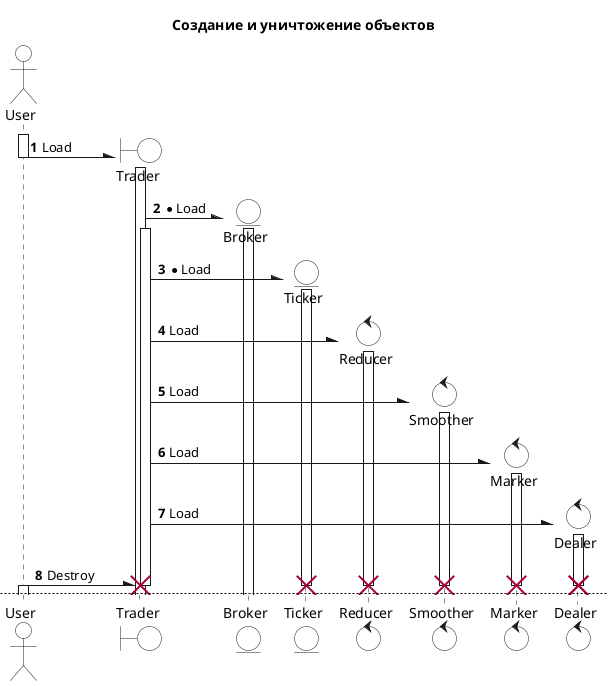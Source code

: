 @startuml
autonumber
skinparam {
NoteBackgroundColor White
NoteBQuoterColor Blue
NoteFontStyle italic
'ActorBQuoterColor Black
'EntityBQuoterColor black
'ControlBQuoterColor black
'BoundaryBQuoterColor black
}
skinparam shadowing false
skinparam DefaultTextAlignment left
skinparam sequence {
ActorBQuoterThickness 2
}
actor User #white
boundary Trader #white
entity Broker #white
entity Ticker #white
control Reducer #white
control Smoother #white
control Marker #white
control Dealer #white

title Создание и уничтожение объектов
User++
User -\ Trader** : Load
User--
Trader++
Trader -\ Broker** : *Load
Broker++
Trader++
Trader -\ Ticker** : *Load
Ticker++
Trader -\ Reducer** : Load
Reducer++
Trader -\ Smoother** : Load
Smoother++
Trader -\ Marker** : Load
Marker++
Trader -\ Dealer** : Load
Dealer++
User -\ Trader : Destroy
destroy Trader
destroy Ticker
destroy Reducer
destroy Dealer
destroy Smoother
destroy Marker
destroy Dealer

newpage Вызовы функций объектов
User++
User->Trader++:set_param()
Trader--
User->Trader++:Run()
User--
Trader ->Broker++:set()
Broker--
Trader ->Ticker++ :next_tick()
Trader--
Trader ->Reducer++ :reduce()
Ticker--
Trader ->Smoother++ :smooth()
Reducer--
Trader ->Marker++ :mark()
Smoother--
Trader ->Dealer++ :deal()
Marker--
User++
User->Trader : stop()
User--
@enduml

@startuml
autonumber
skinparam {
NoteBackgroundColor White
NoteBQuoterColor Blue
NoteFontStyle italic
'ActorBQuoterColor Black
'EntityBQuoterColor black
'ControlBQuoterColor black
'BoundaryBQuoterColor black
}
skinparam shadowing false
skinparam DefaultTextAlignment left
skinparam sequence {
ActorBQuoterThickness 2
}
actor User #white
boundary Broker #white
entity Ticker #white
control Reducer #white
control Smoother #white
control Marker #white
entity Dealer #white

title Создание объектов
User++
User -\ Broker** : Load
Broker++
Broker -\ Ticker** : *Load
Broker--
Ticker++
Ticker -\ Reducer** : Load
Ticker--
Reducer++
Reducer -\ Smoother** : Load
Reducer--
Smoother++
Smoother -\ Marker** : Load
Smoother--
Marker++
Marker -\ Dealer** : Load
Marker--
Dealer--

newpage Вызовы функций объектов
User->Broker++:set_param()
Broker--
User-\Broker++:Run()
User--
Broker -\Ticker++ :next_tick()
Broker--
Ticker -\Reducer++ :reduce()
Ticker--
Reducer -\Smoother++ :smooth()
Reducer--
Smoother -\Marker++ :mark()
Smoother--
Marker -\Dealer++ :deal()
Marker--
'User++
'User-\Broker : stop()
'User--
destroy Broker
destroy Ticker
destroy Reducer
destroy Dealer
destroy Smoother
destroy Marker
destroy Dealer
@enduml

@startuml
'participant User
User -> A: DoWork
activate A
A -> B: << createRequest >>
activate B
B -> C: DoWork
activate C
C --> B: WorkDone
destroy C
B --> A: RequestCreated
deactivate B
A -> User: Done
deactivate A
@enduml
